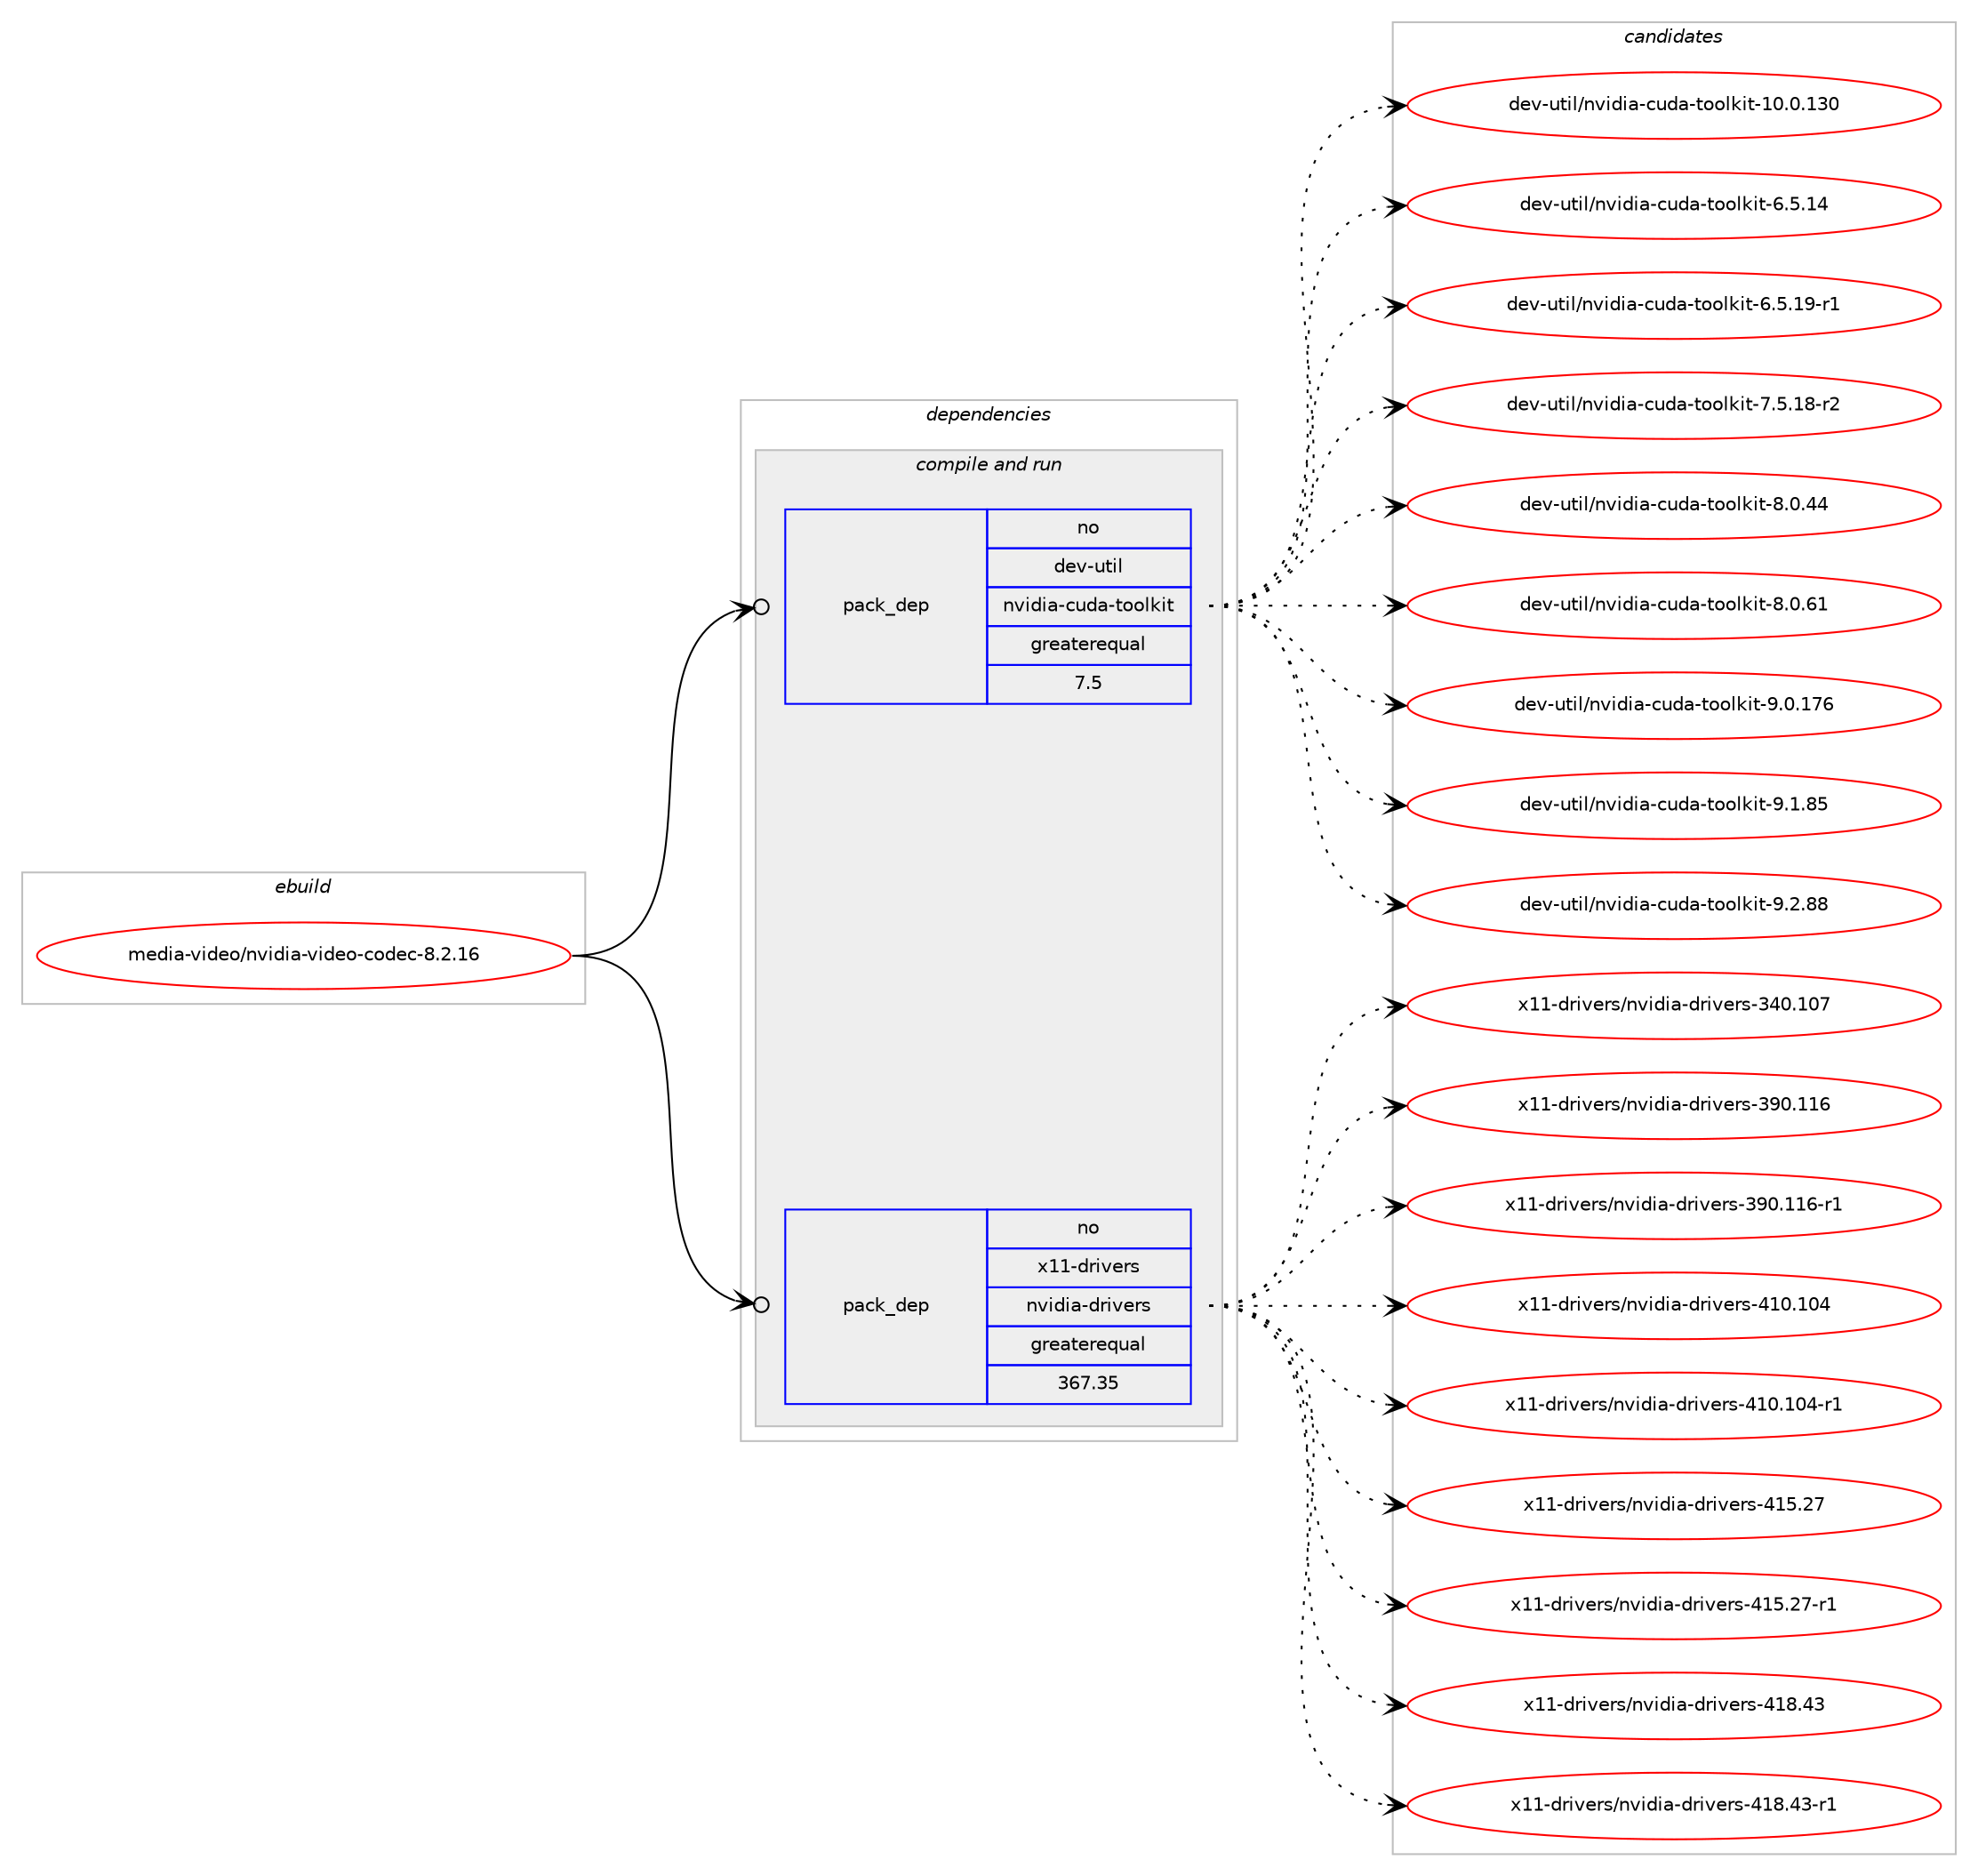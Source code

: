 digraph prolog {

# *************
# Graph options
# *************

newrank=true;
concentrate=true;
compound=true;
graph [rankdir=LR,fontname=Helvetica,fontsize=10,ranksep=1.5];#, ranksep=2.5, nodesep=0.2];
edge  [arrowhead=vee];
node  [fontname=Helvetica,fontsize=10];

# **********
# The ebuild
# **********

subgraph cluster_leftcol {
color=gray;
rank=same;
label=<<i>ebuild</i>>;
id [label="media-video/nvidia-video-codec-8.2.16", color=red, width=4, href="../media-video/nvidia-video-codec-8.2.16.svg"];
}

# ****************
# The dependencies
# ****************

subgraph cluster_midcol {
color=gray;
label=<<i>dependencies</i>>;
subgraph cluster_compile {
fillcolor="#eeeeee";
style=filled;
label=<<i>compile</i>>;
}
subgraph cluster_compileandrun {
fillcolor="#eeeeee";
style=filled;
label=<<i>compile and run</i>>;
subgraph pack1172131 {
dependency1639473 [label=<<TABLE BORDER="0" CELLBORDER="1" CELLSPACING="0" CELLPADDING="4" WIDTH="220"><TR><TD ROWSPAN="6" CELLPADDING="30">pack_dep</TD></TR><TR><TD WIDTH="110">no</TD></TR><TR><TD>dev-util</TD></TR><TR><TD>nvidia-cuda-toolkit</TD></TR><TR><TD>greaterequal</TD></TR><TR><TD>7.5</TD></TR></TABLE>>, shape=none, color=blue];
}
id:e -> dependency1639473:w [weight=20,style="solid",arrowhead="odotvee"];
subgraph pack1172132 {
dependency1639474 [label=<<TABLE BORDER="0" CELLBORDER="1" CELLSPACING="0" CELLPADDING="4" WIDTH="220"><TR><TD ROWSPAN="6" CELLPADDING="30">pack_dep</TD></TR><TR><TD WIDTH="110">no</TD></TR><TR><TD>x11-drivers</TD></TR><TR><TD>nvidia-drivers</TD></TR><TR><TD>greaterequal</TD></TR><TR><TD>367.35</TD></TR></TABLE>>, shape=none, color=blue];
}
id:e -> dependency1639474:w [weight=20,style="solid",arrowhead="odotvee"];
}
subgraph cluster_run {
fillcolor="#eeeeee";
style=filled;
label=<<i>run</i>>;
}
}

# **************
# The candidates
# **************

subgraph cluster_choices {
rank=same;
color=gray;
label=<<i>candidates</i>>;

subgraph choice1172131 {
color=black;
nodesep=1;
choice10010111845117116105108471101181051001059745991171009745116111111108107105116454948464846495148 [label="dev-util/nvidia-cuda-toolkit-10.0.130", color=red, width=4,href="../dev-util/nvidia-cuda-toolkit-10.0.130.svg"];
choice1001011184511711610510847110118105100105974599117100974511611111110810710511645544653464952 [label="dev-util/nvidia-cuda-toolkit-6.5.14", color=red, width=4,href="../dev-util/nvidia-cuda-toolkit-6.5.14.svg"];
choice10010111845117116105108471101181051001059745991171009745116111111108107105116455446534649574511449 [label="dev-util/nvidia-cuda-toolkit-6.5.19-r1", color=red, width=4,href="../dev-util/nvidia-cuda-toolkit-6.5.19-r1.svg"];
choice10010111845117116105108471101181051001059745991171009745116111111108107105116455546534649564511450 [label="dev-util/nvidia-cuda-toolkit-7.5.18-r2", color=red, width=4,href="../dev-util/nvidia-cuda-toolkit-7.5.18-r2.svg"];
choice1001011184511711610510847110118105100105974599117100974511611111110810710511645564648465252 [label="dev-util/nvidia-cuda-toolkit-8.0.44", color=red, width=4,href="../dev-util/nvidia-cuda-toolkit-8.0.44.svg"];
choice1001011184511711610510847110118105100105974599117100974511611111110810710511645564648465449 [label="dev-util/nvidia-cuda-toolkit-8.0.61", color=red, width=4,href="../dev-util/nvidia-cuda-toolkit-8.0.61.svg"];
choice100101118451171161051084711011810510010597459911710097451161111111081071051164557464846495554 [label="dev-util/nvidia-cuda-toolkit-9.0.176", color=red, width=4,href="../dev-util/nvidia-cuda-toolkit-9.0.176.svg"];
choice1001011184511711610510847110118105100105974599117100974511611111110810710511645574649465653 [label="dev-util/nvidia-cuda-toolkit-9.1.85", color=red, width=4,href="../dev-util/nvidia-cuda-toolkit-9.1.85.svg"];
choice1001011184511711610510847110118105100105974599117100974511611111110810710511645574650465656 [label="dev-util/nvidia-cuda-toolkit-9.2.88", color=red, width=4,href="../dev-util/nvidia-cuda-toolkit-9.2.88.svg"];
dependency1639473:e -> choice10010111845117116105108471101181051001059745991171009745116111111108107105116454948464846495148:w [style=dotted,weight="100"];
dependency1639473:e -> choice1001011184511711610510847110118105100105974599117100974511611111110810710511645544653464952:w [style=dotted,weight="100"];
dependency1639473:e -> choice10010111845117116105108471101181051001059745991171009745116111111108107105116455446534649574511449:w [style=dotted,weight="100"];
dependency1639473:e -> choice10010111845117116105108471101181051001059745991171009745116111111108107105116455546534649564511450:w [style=dotted,weight="100"];
dependency1639473:e -> choice1001011184511711610510847110118105100105974599117100974511611111110810710511645564648465252:w [style=dotted,weight="100"];
dependency1639473:e -> choice1001011184511711610510847110118105100105974599117100974511611111110810710511645564648465449:w [style=dotted,weight="100"];
dependency1639473:e -> choice100101118451171161051084711011810510010597459911710097451161111111081071051164557464846495554:w [style=dotted,weight="100"];
dependency1639473:e -> choice1001011184511711610510847110118105100105974599117100974511611111110810710511645574649465653:w [style=dotted,weight="100"];
dependency1639473:e -> choice1001011184511711610510847110118105100105974599117100974511611111110810710511645574650465656:w [style=dotted,weight="100"];
}
subgraph choice1172132 {
color=black;
nodesep=1;
choice1204949451001141051181011141154711011810510010597451001141051181011141154551524846494855 [label="x11-drivers/nvidia-drivers-340.107", color=red, width=4,href="../x11-drivers/nvidia-drivers-340.107.svg"];
choice1204949451001141051181011141154711011810510010597451001141051181011141154551574846494954 [label="x11-drivers/nvidia-drivers-390.116", color=red, width=4,href="../x11-drivers/nvidia-drivers-390.116.svg"];
choice12049494510011410511810111411547110118105100105974510011410511810111411545515748464949544511449 [label="x11-drivers/nvidia-drivers-390.116-r1", color=red, width=4,href="../x11-drivers/nvidia-drivers-390.116-r1.svg"];
choice1204949451001141051181011141154711011810510010597451001141051181011141154552494846494852 [label="x11-drivers/nvidia-drivers-410.104", color=red, width=4,href="../x11-drivers/nvidia-drivers-410.104.svg"];
choice12049494510011410511810111411547110118105100105974510011410511810111411545524948464948524511449 [label="x11-drivers/nvidia-drivers-410.104-r1", color=red, width=4,href="../x11-drivers/nvidia-drivers-410.104-r1.svg"];
choice12049494510011410511810111411547110118105100105974510011410511810111411545524953465055 [label="x11-drivers/nvidia-drivers-415.27", color=red, width=4,href="../x11-drivers/nvidia-drivers-415.27.svg"];
choice120494945100114105118101114115471101181051001059745100114105118101114115455249534650554511449 [label="x11-drivers/nvidia-drivers-415.27-r1", color=red, width=4,href="../x11-drivers/nvidia-drivers-415.27-r1.svg"];
choice12049494510011410511810111411547110118105100105974510011410511810111411545524956465251 [label="x11-drivers/nvidia-drivers-418.43", color=red, width=4,href="../x11-drivers/nvidia-drivers-418.43.svg"];
choice120494945100114105118101114115471101181051001059745100114105118101114115455249564652514511449 [label="x11-drivers/nvidia-drivers-418.43-r1", color=red, width=4,href="../x11-drivers/nvidia-drivers-418.43-r1.svg"];
dependency1639474:e -> choice1204949451001141051181011141154711011810510010597451001141051181011141154551524846494855:w [style=dotted,weight="100"];
dependency1639474:e -> choice1204949451001141051181011141154711011810510010597451001141051181011141154551574846494954:w [style=dotted,weight="100"];
dependency1639474:e -> choice12049494510011410511810111411547110118105100105974510011410511810111411545515748464949544511449:w [style=dotted,weight="100"];
dependency1639474:e -> choice1204949451001141051181011141154711011810510010597451001141051181011141154552494846494852:w [style=dotted,weight="100"];
dependency1639474:e -> choice12049494510011410511810111411547110118105100105974510011410511810111411545524948464948524511449:w [style=dotted,weight="100"];
dependency1639474:e -> choice12049494510011410511810111411547110118105100105974510011410511810111411545524953465055:w [style=dotted,weight="100"];
dependency1639474:e -> choice120494945100114105118101114115471101181051001059745100114105118101114115455249534650554511449:w [style=dotted,weight="100"];
dependency1639474:e -> choice12049494510011410511810111411547110118105100105974510011410511810111411545524956465251:w [style=dotted,weight="100"];
dependency1639474:e -> choice120494945100114105118101114115471101181051001059745100114105118101114115455249564652514511449:w [style=dotted,weight="100"];
}
}

}
